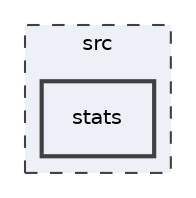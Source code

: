 digraph "stats"
{
 // INTERACTIVE_SVG=YES
 // LATEX_PDF_SIZE
  edge [fontname="Helvetica",fontsize="10",labelfontname="Helvetica",labelfontsize="10"];
  node [fontname="Helvetica",fontsize="10",shape=record];
  compound=true
  subgraph clusterdir_68267d1309a1af8e8297ef4c3efbcdba {
    graph [ bgcolor="#edf0f7", pencolor="grey25", style="filled,dashed,", label="src", fontname="Helvetica", fontsize="10", URL="dir_68267d1309a1af8e8297ef4c3efbcdba.html"]
  dir_3de45fbf08d2e79aacff2f4de113ab26 [shape=box, label="stats", style="filled,bold,", fillcolor="#edf0f7", color="grey25", URL="dir_3de45fbf08d2e79aacff2f4de113ab26.html"];
  }
}
